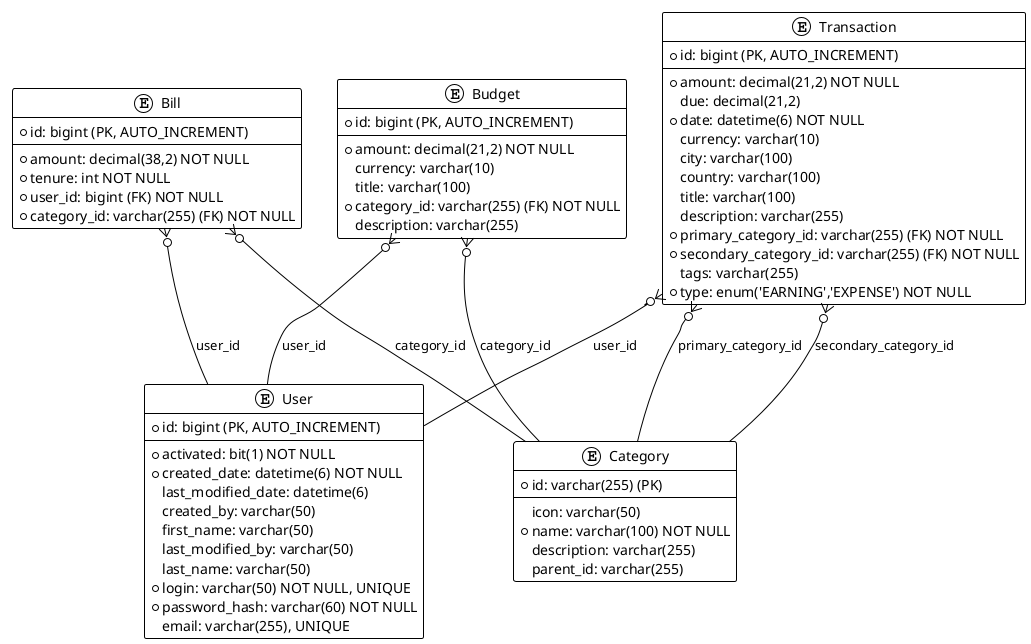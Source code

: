 @startuml

!theme plain

entity "Bill" {
  * id: bigint (PK, AUTO_INCREMENT)
  --
  * amount: decimal(38,2) NOT NULL
  * tenure: int NOT NULL
  * user_id: bigint (FK) NOT NULL
  * category_id: varchar(255) (FK) NOT NULL
}

entity "Budget" {
  * id: bigint (PK, AUTO_INCREMENT)
  --
  * amount: decimal(21,2) NOT NULL
  currency: varchar(10)
  title: varchar(100)
  * category_id: varchar(255) (FK) NOT NULL
  description: varchar(255)
}

entity "Category" {
  * id: varchar(255) (PK)
  --
  icon: varchar(50)
  * name: varchar(100) NOT NULL
  description: varchar(255)
  parent_id: varchar(255)
}

entity "Transaction" {
  * id: bigint (PK, AUTO_INCREMENT)
  --
  * amount: decimal(21,2) NOT NULL
  due: decimal(21,2)
  * date: datetime(6) NOT NULL
  currency: varchar(10)
  city: varchar(100)
  country: varchar(100)
  title: varchar(100)
  description: varchar(255)
  * primary_category_id: varchar(255) (FK) NOT NULL
  * secondary_category_id: varchar(255) (FK) NOT NULL
  tags: varchar(255)
  * type: enum('EARNING','EXPENSE') NOT NULL
}

entity "User" {
  * id: bigint (PK, AUTO_INCREMENT)
  --
  * activated: bit(1) NOT NULL
  * created_date: datetime(6) NOT NULL
  last_modified_date: datetime(6)
  created_by: varchar(50)
  first_name: varchar(50)
  last_modified_by: varchar(50)
  last_name: varchar(50)
  * login: varchar(50) NOT NULL, UNIQUE
  * password_hash: varchar(60) NOT NULL
  email: varchar(255), UNIQUE
}

' Relationships
Bill }o-- User : "user_id"
Bill }o-- Category : "category_id"
Budget }o-- User : "user_id"
Budget }o-- Category : "category_id"
Transaction }o-- User : "user_id"
Transaction }o-- Category : "primary_category_id"
Transaction }o-- Category : "secondary_category_id"

@enduml


